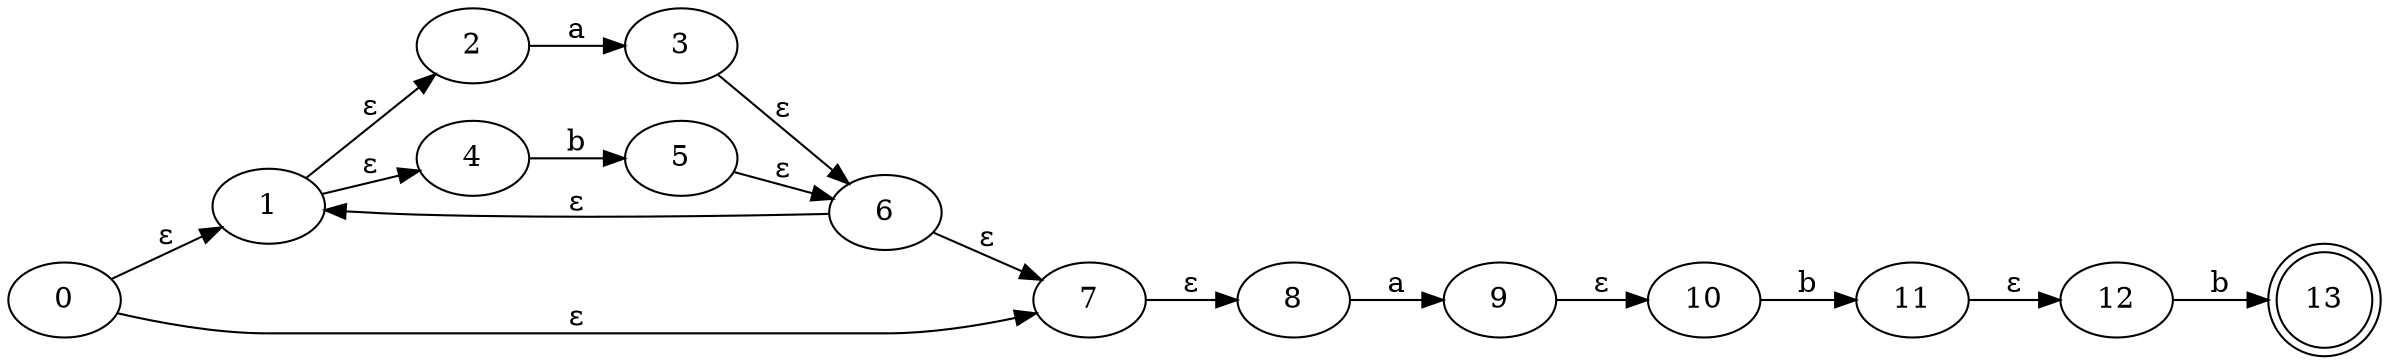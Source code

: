 digraph Automata {
	rankdir=LR
	0 [label=0]
	0 -> 1 [label="ε"]
	0 -> 7 [label="ε"]
	1 [label=1]
	1 -> 2 [label="ε"]
	1 -> 4 [label="ε"]
	2 [label=2]
	2 -> 3 [label=a]
	3 [label=3]
	3 -> 6 [label="ε"]
	4 [label=4]
	4 -> 5 [label=b]
	5 [label=5]
	5 -> 6 [label="ε"]
	6 [label=6]
	6 -> 1 [label="ε"]
	6 -> 7 [label="ε"]
	7 [label=7]
	7 -> 8 [label="ε"]
	8 [label=8]
	8 -> 9 [label=a]
	9 [label=9]
	9 -> 10 [label="ε"]
	10 [label=10]
	10 -> 11 [label=b]
	11 [label=11]
	11 -> 12 [label="ε"]
	12 [label=12]
	12 -> 13 [label=b]
	13 [label=13 shape=doublecircle]
}
